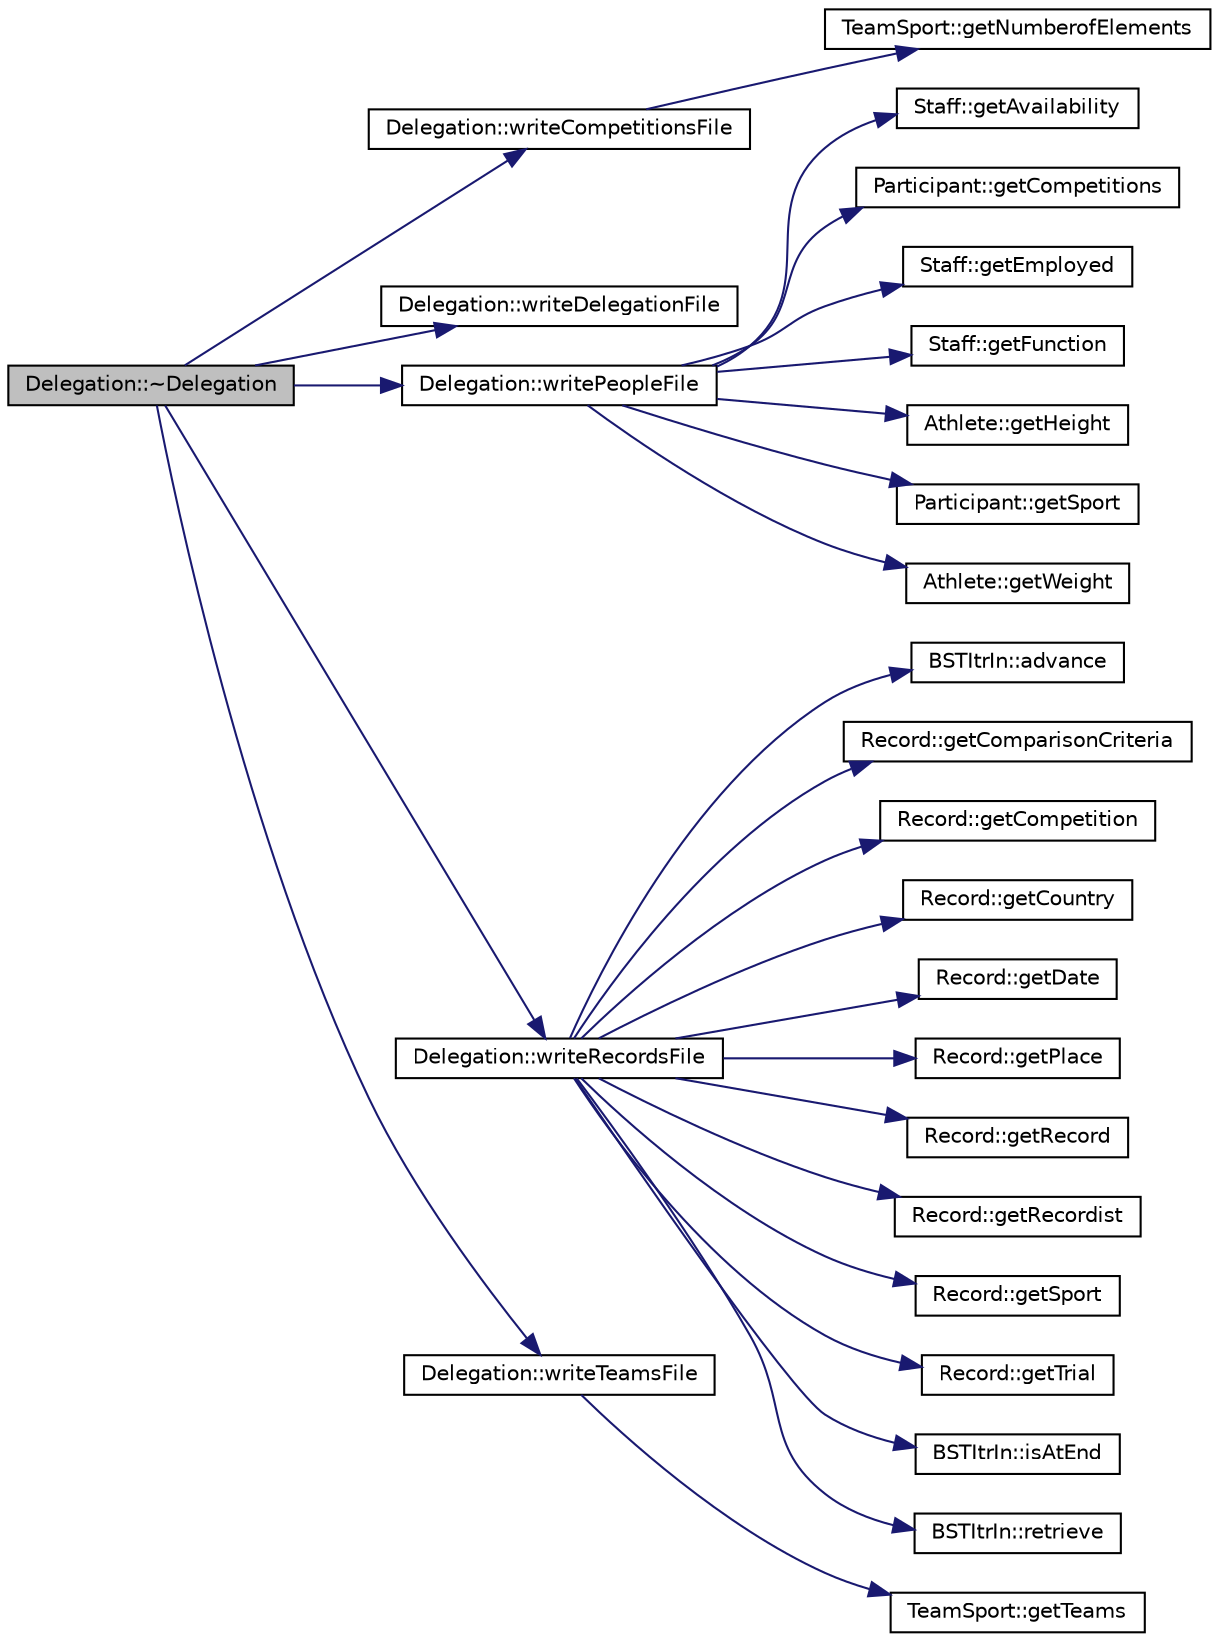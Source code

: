 digraph "Delegation::~Delegation"
{
 // LATEX_PDF_SIZE
  edge [fontname="Helvetica",fontsize="10",labelfontname="Helvetica",labelfontsize="10"];
  node [fontname="Helvetica",fontsize="10",shape=record];
  rankdir="LR";
  Node1 [label="Delegation::~Delegation",height=0.2,width=0.4,color="black", fillcolor="grey75", style="filled", fontcolor="black",tooltip=" "];
  Node1 -> Node2 [color="midnightblue",fontsize="10",style="solid",fontname="Helvetica"];
  Node2 [label="Delegation::writeCompetitionsFile",height=0.2,width=0.4,color="black", fillcolor="white", style="filled",URL="$class_delegation.html#a66a1d68bd4cd7fbf827ed6f5cf82e83e",tooltip=" "];
  Node2 -> Node3 [color="midnightblue",fontsize="10",style="solid",fontname="Helvetica"];
  Node3 [label="TeamSport::getNumberofElements",height=0.2,width=0.4,color="black", fillcolor="white", style="filled",URL="$class_team_sport.html#aa814685ea432f68f3dda1fb1fb60bd5c",tooltip=" "];
  Node1 -> Node4 [color="midnightblue",fontsize="10",style="solid",fontname="Helvetica"];
  Node4 [label="Delegation::writeDelegationFile",height=0.2,width=0.4,color="black", fillcolor="white", style="filled",URL="$class_delegation.html#a7632287e30bf2160cb022c0f16b7819d",tooltip=" "];
  Node1 -> Node5 [color="midnightblue",fontsize="10",style="solid",fontname="Helvetica"];
  Node5 [label="Delegation::writePeopleFile",height=0.2,width=0.4,color="black", fillcolor="white", style="filled",URL="$class_delegation.html#a57a3687c176712ed7130008831ee3cd6",tooltip=" "];
  Node5 -> Node6 [color="midnightblue",fontsize="10",style="solid",fontname="Helvetica"];
  Node6 [label="Staff::getAvailability",height=0.2,width=0.4,color="black", fillcolor="white", style="filled",URL="$class_staff.html#a31248f35705a862d0db45565ddee04c8",tooltip=" "];
  Node5 -> Node7 [color="midnightblue",fontsize="10",style="solid",fontname="Helvetica"];
  Node7 [label="Participant::getCompetitions",height=0.2,width=0.4,color="black", fillcolor="white", style="filled",URL="$class_participant.html#ac430c2c6bafad889be674dac67d334fc",tooltip=" "];
  Node5 -> Node8 [color="midnightblue",fontsize="10",style="solid",fontname="Helvetica"];
  Node8 [label="Staff::getEmployed",height=0.2,width=0.4,color="black", fillcolor="white", style="filled",URL="$class_staff.html#ad788f0d243ec95470686757698b3ea51",tooltip=" "];
  Node5 -> Node9 [color="midnightblue",fontsize="10",style="solid",fontname="Helvetica"];
  Node9 [label="Staff::getFunction",height=0.2,width=0.4,color="black", fillcolor="white", style="filled",URL="$class_staff.html#a43b1a2e9704790df07302b04f726b1c0",tooltip=" "];
  Node5 -> Node10 [color="midnightblue",fontsize="10",style="solid",fontname="Helvetica"];
  Node10 [label="Athlete::getHeight",height=0.2,width=0.4,color="black", fillcolor="white", style="filled",URL="$class_athlete.html#a34d1128f75c51e857bdc454c2c798e0a",tooltip=" "];
  Node5 -> Node11 [color="midnightblue",fontsize="10",style="solid",fontname="Helvetica"];
  Node11 [label="Participant::getSport",height=0.2,width=0.4,color="black", fillcolor="white", style="filled",URL="$class_participant.html#a0926425f1203368992d79ab1378e1e25",tooltip=" "];
  Node5 -> Node12 [color="midnightblue",fontsize="10",style="solid",fontname="Helvetica"];
  Node12 [label="Athlete::getWeight",height=0.2,width=0.4,color="black", fillcolor="white", style="filled",URL="$class_athlete.html#a117929ab0a08854292de13536a90c5e4",tooltip=" "];
  Node1 -> Node13 [color="midnightblue",fontsize="10",style="solid",fontname="Helvetica"];
  Node13 [label="Delegation::writeRecordsFile",height=0.2,width=0.4,color="black", fillcolor="white", style="filled",URL="$class_delegation.html#a7e53245f974022889c32373643dfe878",tooltip=" "];
  Node13 -> Node14 [color="midnightblue",fontsize="10",style="solid",fontname="Helvetica"];
  Node14 [label="BSTItrIn::advance",height=0.2,width=0.4,color="black", fillcolor="white", style="filled",URL="$class_b_s_t_itr_in.html#ac772d3ebbac748c5f8cf9bc659f2e32c",tooltip=" "];
  Node13 -> Node15 [color="midnightblue",fontsize="10",style="solid",fontname="Helvetica"];
  Node15 [label="Record::getComparisonCriteria",height=0.2,width=0.4,color="black", fillcolor="white", style="filled",URL="$class_record.html#a567e4ec69efbad165c75487b49437eef",tooltip=" "];
  Node13 -> Node16 [color="midnightblue",fontsize="10",style="solid",fontname="Helvetica"];
  Node16 [label="Record::getCompetition",height=0.2,width=0.4,color="black", fillcolor="white", style="filled",URL="$class_record.html#a7fd5c394a1195c783bc0b1333918078c",tooltip=" "];
  Node13 -> Node17 [color="midnightblue",fontsize="10",style="solid",fontname="Helvetica"];
  Node17 [label="Record::getCountry",height=0.2,width=0.4,color="black", fillcolor="white", style="filled",URL="$class_record.html#aa1e3a747c1926c556ddae14575314fd8",tooltip=" "];
  Node13 -> Node18 [color="midnightblue",fontsize="10",style="solid",fontname="Helvetica"];
  Node18 [label="Record::getDate",height=0.2,width=0.4,color="black", fillcolor="white", style="filled",URL="$class_record.html#a6fd56b6dbf24b8c3c8ff5a2808819b78",tooltip=" "];
  Node13 -> Node19 [color="midnightblue",fontsize="10",style="solid",fontname="Helvetica"];
  Node19 [label="Record::getPlace",height=0.2,width=0.4,color="black", fillcolor="white", style="filled",URL="$class_record.html#a7ffc06c78b5046b4bd4fdaa43e31c424",tooltip=" "];
  Node13 -> Node20 [color="midnightblue",fontsize="10",style="solid",fontname="Helvetica"];
  Node20 [label="Record::getRecord",height=0.2,width=0.4,color="black", fillcolor="white", style="filled",URL="$class_record.html#ac05f060acc45e41a73a2ccaa31b1adb2",tooltip=" "];
  Node13 -> Node21 [color="midnightblue",fontsize="10",style="solid",fontname="Helvetica"];
  Node21 [label="Record::getRecordist",height=0.2,width=0.4,color="black", fillcolor="white", style="filled",URL="$class_record.html#a430cd197381ead8d3da144d95032a8e4",tooltip=" "];
  Node13 -> Node22 [color="midnightblue",fontsize="10",style="solid",fontname="Helvetica"];
  Node22 [label="Record::getSport",height=0.2,width=0.4,color="black", fillcolor="white", style="filled",URL="$class_record.html#aa94947242e8d6f5587360b47e31607f3",tooltip=" "];
  Node13 -> Node23 [color="midnightblue",fontsize="10",style="solid",fontname="Helvetica"];
  Node23 [label="Record::getTrial",height=0.2,width=0.4,color="black", fillcolor="white", style="filled",URL="$class_record.html#a5779e07879a789e84c2a5bfcdb058728",tooltip=" "];
  Node13 -> Node24 [color="midnightblue",fontsize="10",style="solid",fontname="Helvetica"];
  Node24 [label="BSTItrIn::isAtEnd",height=0.2,width=0.4,color="black", fillcolor="white", style="filled",URL="$class_b_s_t_itr_in.html#a6f9a43217862c263a9bf15b9a08b889a",tooltip=" "];
  Node13 -> Node25 [color="midnightblue",fontsize="10",style="solid",fontname="Helvetica"];
  Node25 [label="BSTItrIn::retrieve",height=0.2,width=0.4,color="black", fillcolor="white", style="filled",URL="$class_b_s_t_itr_in.html#ac7ac215c1247bd25fc1fdb8053826a32",tooltip=" "];
  Node1 -> Node26 [color="midnightblue",fontsize="10",style="solid",fontname="Helvetica"];
  Node26 [label="Delegation::writeTeamsFile",height=0.2,width=0.4,color="black", fillcolor="white", style="filled",URL="$class_delegation.html#a16a5f14fec4d88eca2c99bbad37cf418",tooltip=" "];
  Node26 -> Node27 [color="midnightblue",fontsize="10",style="solid",fontname="Helvetica"];
  Node27 [label="TeamSport::getTeams",height=0.2,width=0.4,color="black", fillcolor="white", style="filled",URL="$class_team_sport.html#a3848167bd1cae6608eabddd47226855a",tooltip=" "];
}
